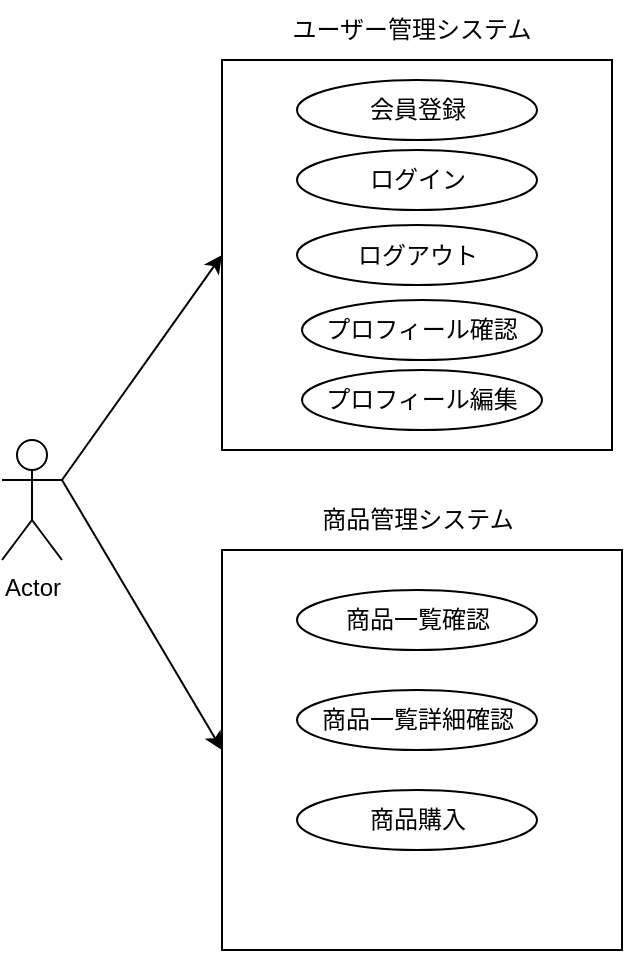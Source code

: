 <mxfile>
    <diagram id="peTIgD_HWponMsjZtD_R" name="ページ1">
        <mxGraphModel dx="986" dy="419" grid="1" gridSize="10" guides="1" tooltips="1" connect="1" arrows="1" fold="1" page="1" pageScale="1" pageWidth="850" pageHeight="1100" math="0" shadow="0">
            <root>
                <mxCell id="0"/>
                <mxCell id="1" parent="0"/>
                <mxCell id="160" value="" style="whiteSpace=wrap;html=1;aspect=fixed;" vertex="1" parent="1">
                    <mxGeometry x="150" y="300" width="200" height="200" as="geometry"/>
                </mxCell>
                <mxCell id="168" style="edgeStyle=none;html=1;exitX=1;exitY=0.333;exitDx=0;exitDy=0;exitPerimeter=0;entryX=0;entryY=0.5;entryDx=0;entryDy=0;" edge="1" parent="1" source="150" target="151">
                    <mxGeometry relative="1" as="geometry"/>
                </mxCell>
                <mxCell id="169" style="edgeStyle=none;html=1;exitX=1;exitY=0.333;exitDx=0;exitDy=0;exitPerimeter=0;entryX=0;entryY=0.5;entryDx=0;entryDy=0;" edge="1" parent="1" source="150" target="160">
                    <mxGeometry relative="1" as="geometry"/>
                </mxCell>
                <mxCell id="150" value="Actor" style="shape=umlActor;verticalLabelPosition=bottom;verticalAlign=top;html=1;outlineConnect=0;" vertex="1" parent="1">
                    <mxGeometry x="40" y="245" width="30" height="60" as="geometry"/>
                </mxCell>
                <mxCell id="151" value="" style="whiteSpace=wrap;html=1;aspect=fixed;" vertex="1" parent="1">
                    <mxGeometry x="150" y="55" width="195" height="195" as="geometry"/>
                </mxCell>
                <mxCell id="152" value="会員登録" style="ellipse;whiteSpace=wrap;html=1;" vertex="1" parent="1">
                    <mxGeometry x="187.5" y="65" width="120" height="30" as="geometry"/>
                </mxCell>
                <mxCell id="153" value="ログイン" style="ellipse;whiteSpace=wrap;html=1;" vertex="1" parent="1">
                    <mxGeometry x="187.5" y="100" width="120" height="30" as="geometry"/>
                </mxCell>
                <mxCell id="154" value="ログアウト&lt;span style=&quot;font-family: monospace; font-size: 0px; text-align: start; text-wrap-mode: nowrap;&quot;&gt;%3CmxGraphModel%3E%3Croot%3E%3CmxCell%20id%3D%220%22%2F%3E%3CmxCell%20id%3D%221%22%20parent%3D%220%22%2F%3E%3CmxCell%20id%3D%222%22%20value%3D%22%E3%83%AD%E3%82%B0%E3%82%A4%E3%83%B3%22%20style%3D%22ellipse%3BwhiteSpace%3Dwrap%3Bhtml%3D1%3B%22%20vertex%3D%221%22%20parent%3D%221%22%3E%3CmxGeometry%20x%3D%22300%22%20y%3D%2280%22%20width%3D%22120%22%20height%3D%2230%22%20as%3D%22geometry%22%2F%3E%3C%2FmxCell%3E%3C%2Froot%3E%3C%2FmxGraphModel%3E&lt;/span&gt;" style="ellipse;whiteSpace=wrap;html=1;" vertex="1" parent="1">
                    <mxGeometry x="187.5" y="137.5" width="120" height="30" as="geometry"/>
                </mxCell>
                <mxCell id="155" value="商品一覧確認" style="ellipse;whiteSpace=wrap;html=1;" vertex="1" parent="1">
                    <mxGeometry x="187.5" y="320" width="120" height="30" as="geometry"/>
                </mxCell>
                <mxCell id="156" value="商品一覧詳細確認" style="ellipse;whiteSpace=wrap;html=1;" vertex="1" parent="1">
                    <mxGeometry x="187.5" y="370" width="120" height="30" as="geometry"/>
                </mxCell>
                <mxCell id="157" value="商品購入" style="ellipse;whiteSpace=wrap;html=1;" vertex="1" parent="1">
                    <mxGeometry x="187.5" y="420" width="120" height="30" as="geometry"/>
                </mxCell>
                <mxCell id="158" value="プロフィール確認" style="ellipse;whiteSpace=wrap;html=1;" vertex="1" parent="1">
                    <mxGeometry x="190" y="175" width="120" height="30" as="geometry"/>
                </mxCell>
                <mxCell id="159" value="プロフィール編集" style="ellipse;whiteSpace=wrap;html=1;" vertex="1" parent="1">
                    <mxGeometry x="190" y="210" width="120" height="30" as="geometry"/>
                </mxCell>
                <mxCell id="161" value="ユーザー管理システム" style="text;html=1;align=center;verticalAlign=middle;whiteSpace=wrap;rounded=0;" vertex="1" parent="1">
                    <mxGeometry x="180" y="25" width="130" height="30" as="geometry"/>
                </mxCell>
                <mxCell id="162" value="商品管理システム" style="text;html=1;align=center;verticalAlign=middle;whiteSpace=wrap;rounded=0;" vertex="1" parent="1">
                    <mxGeometry x="182.5" y="270" width="130" height="30" as="geometry"/>
                </mxCell>
            </root>
        </mxGraphModel>
    </diagram>
</mxfile>